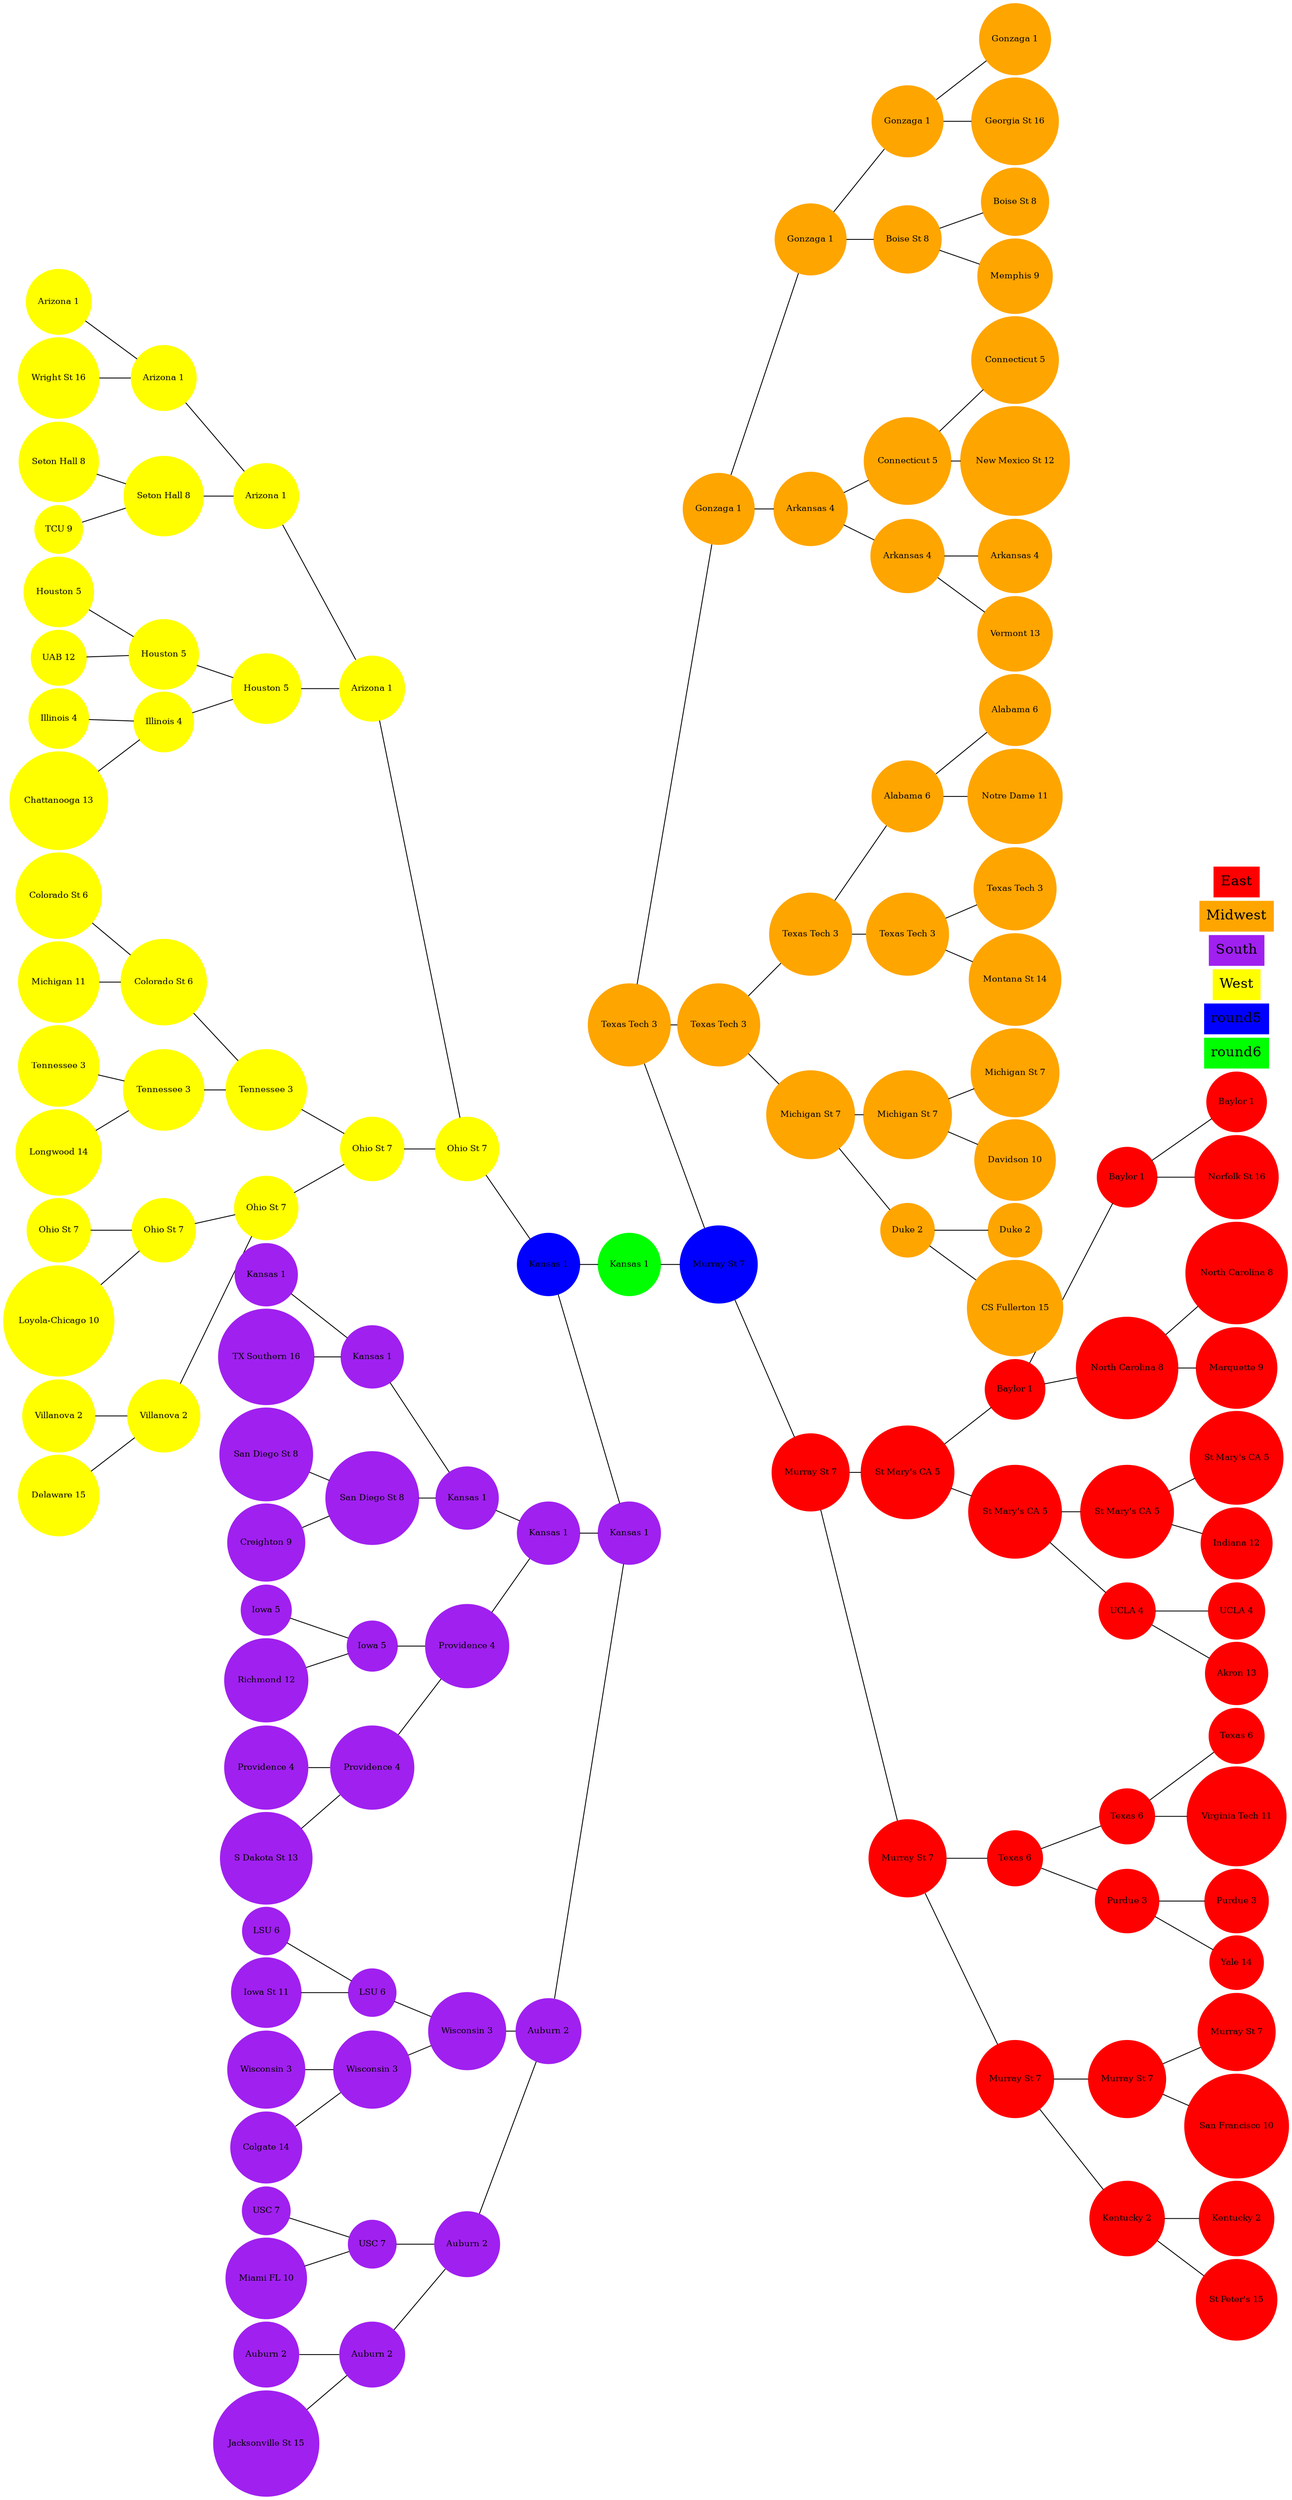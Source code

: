 // March Madness Bracket
digraph wide {
	node [fontsize=10 shape=circle style=filled]
	edge [arrowhead=none penwidth=1]
	nodesep=0.05 rankdir=RL ranksep=.1 size="100,100" splines=line
	Kansas6 [label="Kansas 1" color=green rank=6]
	"Murray St6" [label="Murray St 7" color=green rank=6]
	Kansas7 [label="Kansas 1" color=green rank=7]
	"Murray St6" -> Kansas7 [nodesep=10 rankdir=TB ranksep=10]
	Kansas7 -> Kansas6 [nodesep=10 rankdir=TB ranksep=10]
	"Texas Tech5" [label="Texas Tech 3" color=blue rank=5]
	"Murray St5" [label="Murray St 7" color=blue rank=5]
	"Murray St6" [label="Murray St 7" color=blue rank=6]
	"Murray St5" -> "Murray St6" [nodesep=10 rankdir=TB ranksep=10]
	"Murray St6" -> "Texas Tech5" [nodesep=10 rankdir=TB ranksep=10]
	"Ohio St5" [label="Ohio St 7" color=blue rank=5]
	Kansas5 [label="Kansas 1" color=blue rank=5]
	Kansas6 [label="Kansas 1" color=blue rank=6]
	Kansas5 -> Kansas6 [nodesep=10 rankdir=TB ranksep=10]
	Kansas6 -> "Ohio St5" [nodesep=10 rankdir=TB ranksep=10]
	Arizona4 [label="Arizona 1" color=yellow rank=4]
	"Ohio St4" [label="Ohio St 7" color=yellow rank=4]
	"Ohio St5" [label="Ohio St 7" color=yellow rank=5]
	"Ohio St5" -> Arizona4
	"Ohio St5" -> "Ohio St4"
	Kansas4 [label="Kansas 1" color=purple rank=4]
	Auburn4 [label="Auburn 2" color=purple rank=4]
	Kansas5 [label="Kansas 1" color=purple rank=5]
	Kansas5 -> Kansas4
	Kansas5 -> Auburn4
	Gonzaga4 [label="Gonzaga 1" color=orange rank=4]
	"Texas Tech4" [label="Texas Tech 3" color=orange rank=4]
	"Texas Tech5" [label="Texas Tech 3" color=orange rank=5]
	Gonzaga4 -> "Texas Tech5"
	"Texas Tech4" -> "Texas Tech5"
	"St Mary's CA4" [label="St Mary's CA 5" color=red rank=4]
	"Murray St4" [label="Murray St 7" color=red rank=4]
	"Murray St5" [label="Murray St 7" color=red rank=5]
	"St Mary's CA4" -> "Murray St5"
	"Murray St4" -> "Murray St5"
	Kansas3 [label="Kansas 1" color=purple rank=3]
	Providence3 [label="Providence 4" color=purple rank=3]
	Kansas4 [label="Kansas 1" color=purple rank=4]
	Kansas4 -> Kansas3
	Kansas4 -> Providence3
	Texas3 [label="Texas 6" color=red rank=3]
	"Murray St3" [label="Murray St 7" color=red rank=3]
	"Murray St4" [label="Murray St 7" color=red rank=4]
	Texas3 -> "Murray St4"
	"Murray St3" -> "Murray St4"
	Gonzaga3 [label="Gonzaga 1" color=orange rank=3]
	Arkansas3 [label="Arkansas 4" color=orange rank=3]
	Gonzaga4 [label="Gonzaga 1" color=orange rank=4]
	Gonzaga3 -> Gonzaga4
	Arkansas3 -> Gonzaga4
	"Texas Tech3" [label="Texas Tech 3" color=orange rank=3]
	"Michigan St3" [label="Michigan St 7" color=orange rank=3]
	"Texas Tech4" [label="Texas Tech 3" color=orange rank=4]
	"Texas Tech3" -> "Texas Tech4"
	"Michigan St3" -> "Texas Tech4"
	Baylor3 [label="Baylor 1" color=red rank=3]
	"St Mary's CA3" [label="St Mary's CA 5" color=red rank=3]
	"St Mary's CA4" [label="St Mary's CA 5" color=red rank=4]
	Baylor3 -> "St Mary's CA4"
	"St Mary's CA3" -> "St Mary's CA4"
	Wisconsin3 [label="Wisconsin 3" color=purple rank=3]
	Auburn3 [label="Auburn 2" color=purple rank=3]
	Auburn4 [label="Auburn 2" color=purple rank=4]
	Auburn4 -> Wisconsin3
	Auburn4 -> Auburn3
	Tennessee3 [label="Tennessee 3" color=yellow rank=3]
	"Ohio St3" [label="Ohio St 7" color=yellow rank=3]
	"Ohio St4" [label="Ohio St 7" color=yellow rank=4]
	"Ohio St4" -> Tennessee3
	"Ohio St4" -> "Ohio St3"
	Arizona3 [label="Arizona 1" color=yellow rank=3]
	Houston3 [label="Houston 5" color=yellow rank=3]
	Arizona4 [label="Arizona 1" color=yellow rank=4]
	Arizona4 -> Arizona3
	Arizona4 -> Houston3
	Kansas2 [label="Kansas 1" color=purple rank=2]
	"San Diego St2" [label="San Diego St 8" color=purple rank=2]
	Kansas3 [label="Kansas 1" color=purple rank=3]
	Kansas3 -> Kansas2
	Kansas3 -> "San Diego St2"
	Texas2 [label="Texas 6" color=red rank=2]
	Purdue2 [label="Purdue 3" color=red rank=2]
	Texas3 [label="Texas 6" color=red rank=3]
	Texas2 -> Texas3
	Purdue2 -> Texas3
	"Murray St2" [label="Murray St 7" color=red rank=2]
	Kentucky2 [label="Kentucky 2" color=red rank=2]
	"Murray St3" [label="Murray St 7" color=red rank=3]
	"Murray St2" -> "Murray St3"
	Kentucky2 -> "Murray St3"
	Gonzaga2 [label="Gonzaga 1" color=orange rank=2]
	"Boise St2" [label="Boise St 8" color=orange rank=2]
	Gonzaga3 [label="Gonzaga 1" color=orange rank=3]
	Gonzaga2 -> Gonzaga3
	"Boise St2" -> Gonzaga3
	Connecticut2 [label="Connecticut 5" color=orange rank=2]
	Arkansas2 [label="Arkansas 4" color=orange rank=2]
	Arkansas3 [label="Arkansas 4" color=orange rank=3]
	Connecticut2 -> Arkansas3
	Arkansas2 -> Arkansas3
	Alabama2 [label="Alabama 6" color=orange rank=2]
	"Texas Tech2" [label="Texas Tech 3" color=orange rank=2]
	"Texas Tech3" [label="Texas Tech 3" color=orange rank=3]
	Alabama2 -> "Texas Tech3"
	"Texas Tech2" -> "Texas Tech3"
	"Michigan St2" [label="Michigan St 7" color=orange rank=2]
	Duke2 [label="Duke 2" color=orange rank=2]
	"Michigan St3" [label="Michigan St 7" color=orange rank=3]
	"Michigan St2" -> "Michigan St3"
	Duke2 -> "Michigan St3"
	LSU2 [label="LSU 6" color=purple rank=2]
	Wisconsin2 [label="Wisconsin 3" color=purple rank=2]
	Wisconsin3 [label="Wisconsin 3" color=purple rank=3]
	Wisconsin3 -> LSU2
	Wisconsin3 -> Wisconsin2
	Iowa2 [label="Iowa 5" color=purple rank=2]
	Providence2 [label="Providence 4" color=purple rank=2]
	Providence3 [label="Providence 4" color=purple rank=3]
	Providence3 -> Iowa2
	Providence3 -> Providence2
	USC2 [label="USC 7" color=purple rank=2]
	Auburn2 [label="Auburn 2" color=purple rank=2]
	Auburn3 [label="Auburn 2" color=purple rank=3]
	Auburn3 -> USC2
	Auburn3 -> Auburn2
	Arizona2 [label="Arizona 1" color=yellow rank=2]
	"Seton Hall2" [label="Seton Hall 8" color=yellow rank=2]
	Arizona3 [label="Arizona 1" color=yellow rank=3]
	Arizona3 -> Arizona2
	Arizona3 -> "Seton Hall2"
	Houston2 [label="Houston 5" color=yellow rank=2]
	Illinois2 [label="Illinois 4" color=yellow rank=2]
	Houston3 [label="Houston 5" color=yellow rank=3]
	Houston3 -> Houston2
	Houston3 -> Illinois2
	"Colorado St2" [label="Colorado St 6" color=yellow rank=2]
	Tennessee2 [label="Tennessee 3" color=yellow rank=2]
	Tennessee3 [label="Tennessee 3" color=yellow rank=3]
	Tennessee3 -> "Colorado St2"
	Tennessee3 -> Tennessee2
	"Ohio St2" [label="Ohio St 7" color=yellow rank=2]
	Villanova2 [label="Villanova 2" color=yellow rank=2]
	"Ohio St3" [label="Ohio St 7" color=yellow rank=3]
	"Ohio St3" -> "Ohio St2"
	"Ohio St3" -> Villanova2
	Baylor2 [label="Baylor 1" color=red rank=2]
	"North Carolina2" [label="North Carolina 8" color=red rank=2]
	Baylor3 [label="Baylor 1" color=red rank=3]
	Baylor2 -> Baylor3
	"North Carolina2" -> Baylor3
	"St Mary's CA2" [label="St Mary's CA 5" color=red rank=2]
	UCLA2 [label="UCLA 4" color=red rank=2]
	"St Mary's CA3" [label="St Mary's CA 5" color=red rank=3]
	"St Mary's CA2" -> "St Mary's CA3"
	UCLA2 -> "St Mary's CA3"
	Baylor1 [label="Baylor 1" color=red rank=1]
	"Norfolk St1" [label="Norfolk St 16" color=red rank=1]
	Baylor2 [label="Baylor 1" color=red rank=2]
	Baylor1 -> Baylor2
	"Norfolk St1" -> Baylor2
	"North Carolina1" [label="North Carolina 8" color=red rank=1]
	Marquette1 [label="Marquette 9" color=red rank=1]
	"North Carolina2" [label="North Carolina 8" color=red rank=2]
	"North Carolina1" -> "North Carolina2"
	Marquette1 -> "North Carolina2"
	Duke1 [label="Duke 2" color=orange rank=1]
	"CS Fullerton1" [label="CS Fullerton 15" color=orange rank=1]
	Duke2 [label="Duke 2" color=orange rank=2]
	Duke1 -> Duke2
	"CS Fullerton1" -> Duke2
	"St Mary's CA1" [label="St Mary's CA 5" color=red rank=1]
	Indiana1 [label="Indiana 12" color=red rank=1]
	"St Mary's CA2" [label="St Mary's CA 5" color=red rank=2]
	"St Mary's CA1" -> "St Mary's CA2"
	Indiana1 -> "St Mary's CA2"
	UCLA1 [label="UCLA 4" color=red rank=1]
	Akron1 [label="Akron 13" color=red rank=1]
	UCLA2 [label="UCLA 4" color=red rank=2]
	UCLA1 -> UCLA2
	Akron1 -> UCLA2
	Texas1 [label="Texas 6" color=red rank=1]
	"Virginia Tech1" [label="Virginia Tech 11" color=red rank=1]
	Texas2 [label="Texas 6" color=red rank=2]
	Texas1 -> Texas2
	"Virginia Tech1" -> Texas2
	Purdue1 [label="Purdue 3" color=red rank=1]
	Yale1 [label="Yale 14" color=red rank=1]
	Purdue2 [label="Purdue 3" color=red rank=2]
	Purdue1 -> Purdue2
	Yale1 -> Purdue2
	"Murray St1" [label="Murray St 7" color=red rank=1]
	"San Francisco1" [label="San Francisco 10" color=red rank=1]
	"Murray St2" [label="Murray St 7" color=red rank=2]
	"Murray St1" -> "Murray St2"
	"San Francisco1" -> "Murray St2"
	Kentucky1 [label="Kentucky 2" color=red rank=1]
	"St Peter's1" [label="St Peter's 15" color=red rank=1]
	Kentucky2 [label="Kentucky 2" color=red rank=2]
	Kentucky1 -> Kentucky2
	"St Peter's1" -> Kentucky2
	Gonzaga1 [label="Gonzaga 1" color=orange rank=1]
	"Georgia St1" [label="Georgia St 16" color=orange rank=1]
	Gonzaga2 [label="Gonzaga 1" color=orange rank=2]
	Gonzaga1 -> Gonzaga2
	"Georgia St1" -> Gonzaga2
	"Boise St1" [label="Boise St 8" color=orange rank=1]
	Memphis1 [label="Memphis 9" color=orange rank=1]
	"Boise St2" [label="Boise St 8" color=orange rank=2]
	"Boise St1" -> "Boise St2"
	Memphis1 -> "Boise St2"
	Connecticut1 [label="Connecticut 5" color=orange rank=1]
	"New Mexico St1" [label="New Mexico St 12" color=orange rank=1]
	Connecticut2 [label="Connecticut 5" color=orange rank=2]
	Connecticut1 -> Connecticut2
	"New Mexico St1" -> Connecticut2
	Arkansas1 [label="Arkansas 4" color=orange rank=1]
	Vermont1 [label="Vermont 13" color=orange rank=1]
	Arkansas2 [label="Arkansas 4" color=orange rank=2]
	Arkansas1 -> Arkansas2
	Vermont1 -> Arkansas2
	Alabama1 [label="Alabama 6" color=orange rank=1]
	"Notre Dame1" [label="Notre Dame 11" color=orange rank=1]
	Alabama2 [label="Alabama 6" color=orange rank=2]
	Alabama1 -> Alabama2
	"Notre Dame1" -> Alabama2
	"Texas Tech1" [label="Texas Tech 3" color=orange rank=1]
	"Montana St1" [label="Montana St 14" color=orange rank=1]
	"Texas Tech2" [label="Texas Tech 3" color=orange rank=2]
	"Texas Tech1" -> "Texas Tech2"
	"Montana St1" -> "Texas Tech2"
	"Michigan St1" [label="Michigan St 7" color=orange rank=1]
	Davidson1 [label="Davidson 10" color=orange rank=1]
	"Michigan St2" [label="Michigan St 7" color=orange rank=2]
	"Michigan St1" -> "Michigan St2"
	Davidson1 -> "Michigan St2"
	Kansas1 [label="Kansas 1" color=purple rank=1]
	"TX Southern1" [label="TX Southern 16" color=purple rank=1]
	Kansas2 [label="Kansas 1" color=purple rank=2]
	Kansas2 -> Kansas1
	Kansas2 -> "TX Southern1"
	"Ohio St1" [label="Ohio St 7" color=yellow rank=1]
	"Loyola-Chicago1" [label="Loyola-Chicago 10" color=yellow rank=1]
	"Ohio St2" [label="Ohio St 7" color=yellow rank=2]
	"Ohio St2" -> "Ohio St1"
	"Ohio St2" -> "Loyola-Chicago1"
	"San Diego St1" [label="San Diego St 8" color=purple rank=1]
	Creighton1 [label="Creighton 9" color=purple rank=1]
	"San Diego St2" [label="San Diego St 8" color=purple rank=2]
	"San Diego St2" -> "San Diego St1"
	"San Diego St2" -> Creighton1
	Iowa1 [label="Iowa 5" color=purple rank=1]
	Richmond1 [label="Richmond 12" color=purple rank=1]
	Iowa2 [label="Iowa 5" color=purple rank=2]
	Iowa2 -> Iowa1
	Iowa2 -> Richmond1
	Providence1 [label="Providence 4" color=purple rank=1]
	"S Dakota St1" [label="S Dakota St 13" color=purple rank=1]
	Providence2 [label="Providence 4" color=purple rank=2]
	Providence2 -> Providence1
	Providence2 -> "S Dakota St1"
	LSU1 [label="LSU 6" color=purple rank=1]
	"Iowa St1" [label="Iowa St 11" color=purple rank=1]
	LSU2 [label="LSU 6" color=purple rank=2]
	LSU2 -> LSU1
	LSU2 -> "Iowa St1"
	Wisconsin1 [label="Wisconsin 3" color=purple rank=1]
	Colgate1 [label="Colgate 14" color=purple rank=1]
	Wisconsin2 [label="Wisconsin 3" color=purple rank=2]
	Wisconsin2 -> Wisconsin1
	Wisconsin2 -> Colgate1
	USC1 [label="USC 7" color=purple rank=1]
	"Miami FL1" [label="Miami FL 10" color=purple rank=1]
	USC2 [label="USC 7" color=purple rank=2]
	USC2 -> USC1
	USC2 -> "Miami FL1"
	Auburn1 [label="Auburn 2" color=purple rank=1]
	"Jacksonville St1" [label="Jacksonville St 15" color=purple rank=1]
	Auburn2 [label="Auburn 2" color=purple rank=2]
	Auburn2 -> Auburn1
	Auburn2 -> "Jacksonville St1"
	Arizona1 [label="Arizona 1" color=yellow rank=1]
	"Wright St1" [label="Wright St 16" color=yellow rank=1]
	Arizona2 [label="Arizona 1" color=yellow rank=2]
	Arizona2 -> Arizona1
	Arizona2 -> "Wright St1"
	"Seton Hall1" [label="Seton Hall 8" color=yellow rank=1]
	TCU1 [label="TCU 9" color=yellow rank=1]
	"Seton Hall2" [label="Seton Hall 8" color=yellow rank=2]
	"Seton Hall2" -> "Seton Hall1"
	"Seton Hall2" -> TCU1
	Houston1 [label="Houston 5" color=yellow rank=1]
	UAB1 [label="UAB 12" color=yellow rank=1]
	Houston2 [label="Houston 5" color=yellow rank=2]
	Houston2 -> Houston1
	Houston2 -> UAB1
	Illinois1 [label="Illinois 4" color=yellow rank=1]
	Chattanooga1 [label="Chattanooga 13" color=yellow rank=1]
	Illinois2 [label="Illinois 4" color=yellow rank=2]
	Illinois2 -> Illinois1
	Illinois2 -> Chattanooga1
	"Colorado St1" [label="Colorado St 6" color=yellow rank=1]
	Michigan1 [label="Michigan 11" color=yellow rank=1]
	"Colorado St2" [label="Colorado St 6" color=yellow rank=2]
	"Colorado St2" -> "Colorado St1"
	"Colorado St2" -> Michigan1
	Tennessee1 [label="Tennessee 3" color=yellow rank=1]
	Longwood1 [label="Longwood 14" color=yellow rank=1]
	Tennessee2 [label="Tennessee 3" color=yellow rank=2]
	Tennessee2 -> Tennessee1
	Tennessee2 -> Longwood1
	Villanova1 [label="Villanova 2" color=yellow rank=1]
	Delaware1 [label="Delaware 15" color=yellow rank=1]
	Villanova2 [label="Villanova 2" color=yellow rank=2]
	Villanova2 -> Villanova1
	Villanova2 -> Delaware1
	round6 [label=round6 color=green fontcolor=black fontsize=16 pos="5,-5!" shape=plaintext style=filled]
	round5 [label=round5 color=blue fontcolor=black fontsize=16 pos="2.5,2.5!" shape=plaintext style=filled]
	West [label=West color=yellow fontcolor=black fontsize=16 pos="0,10!" shape=plaintext style=filled]
	South [label=South color=purple fontcolor=black fontsize=16 pos="10,0!" shape=plaintext style=filled]
	Midwest [label=Midwest color=orange fontcolor=black fontsize=16 pos="0,-10!" shape=plaintext style=filled]
	East [label=East color=red fontcolor=black fontsize=16 pos="-10,0!" shape=plaintext style=filled]
}
